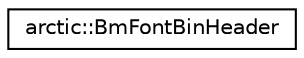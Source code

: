 digraph "Graphical Class Hierarchy"
{
 // LATEX_PDF_SIZE
  edge [fontname="Helvetica",fontsize="10",labelfontname="Helvetica",labelfontsize="10"];
  node [fontname="Helvetica",fontsize="10",shape=record];
  rankdir="LR";
  Node0 [label="arctic::BmFontBinHeader",height=0.2,width=0.4,color="black", fillcolor="white", style="filled",URL="$structarctic_1_1_bm_font_bin_header.html",tooltip=" "];
}
